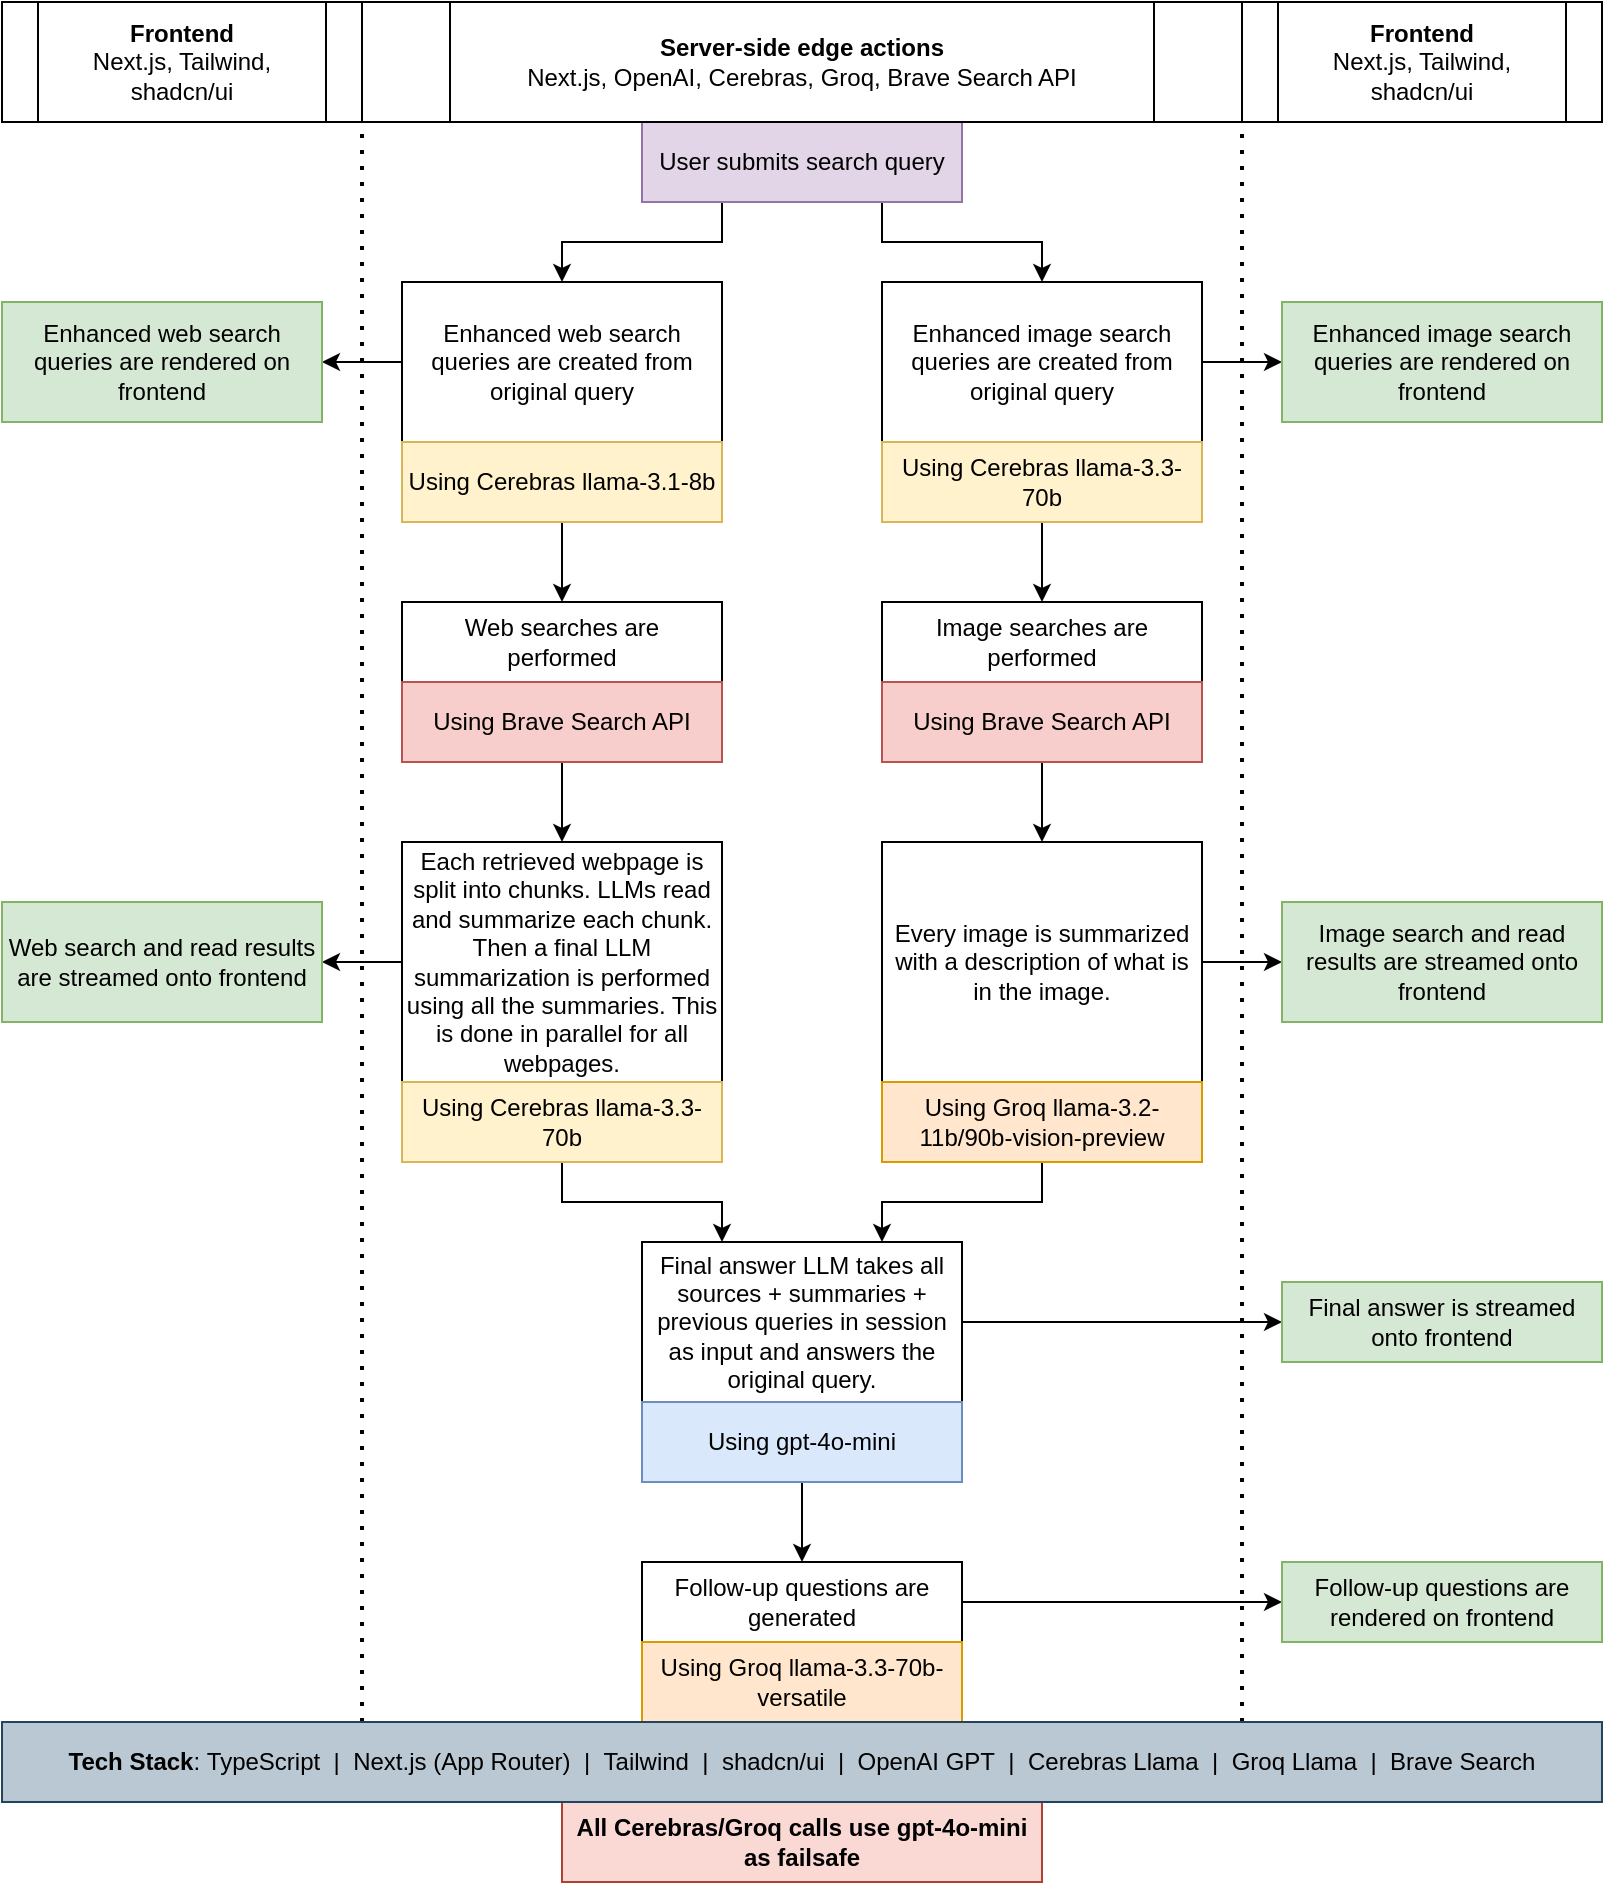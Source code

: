 <mxfile version="25.0.3">
  <diagram name="Page-1" id="LQerbf2AkNzPaHdYyRd_">
    <mxGraphModel dx="1090" dy="1036" grid="1" gridSize="10" guides="1" tooltips="1" connect="1" arrows="1" fold="1" page="1" pageScale="1" pageWidth="1200" pageHeight="1600" math="0" shadow="0">
      <root>
        <mxCell id="0" />
        <mxCell id="1" parent="0" />
        <mxCell id="nGKovSSMsudREK6v7h-v-15" style="edgeStyle=orthogonalEdgeStyle;rounded=0;orthogonalLoop=1;jettySize=auto;html=1;exitX=0.25;exitY=1;exitDx=0;exitDy=0;entryX=0.5;entryY=0;entryDx=0;entryDy=0;" edge="1" parent="1" source="nGKovSSMsudREK6v7h-v-7" target="nGKovSSMsudREK6v7h-v-8">
          <mxGeometry relative="1" as="geometry" />
        </mxCell>
        <mxCell id="nGKovSSMsudREK6v7h-v-16" style="edgeStyle=orthogonalEdgeStyle;rounded=0;orthogonalLoop=1;jettySize=auto;html=1;exitX=0.75;exitY=1;exitDx=0;exitDy=0;entryX=0.5;entryY=0;entryDx=0;entryDy=0;" edge="1" parent="1" source="nGKovSSMsudREK6v7h-v-7" target="nGKovSSMsudREK6v7h-v-10">
          <mxGeometry relative="1" as="geometry" />
        </mxCell>
        <mxCell id="nGKovSSMsudREK6v7h-v-7" value="User submits search query" style="rounded=0;whiteSpace=wrap;html=1;fillColor=#e1d5e7;strokeColor=#9673a6;" vertex="1" parent="1">
          <mxGeometry x="400" y="120" width="160" height="40" as="geometry" />
        </mxCell>
        <mxCell id="nGKovSSMsudREK6v7h-v-46" value="" style="edgeStyle=orthogonalEdgeStyle;rounded=0;orthogonalLoop=1;jettySize=auto;html=1;" edge="1" parent="1" source="nGKovSSMsudREK6v7h-v-8" target="nGKovSSMsudREK6v7h-v-45">
          <mxGeometry relative="1" as="geometry" />
        </mxCell>
        <mxCell id="nGKovSSMsudREK6v7h-v-8" value="Enhanced web search queries are created from original query" style="rounded=0;whiteSpace=wrap;html=1;glass=0;" vertex="1" parent="1">
          <mxGeometry x="280" y="200" width="160" height="80" as="geometry" />
        </mxCell>
        <mxCell id="nGKovSSMsudREK6v7h-v-48" value="" style="edgeStyle=orthogonalEdgeStyle;rounded=0;orthogonalLoop=1;jettySize=auto;html=1;" edge="1" parent="1" source="nGKovSSMsudREK6v7h-v-10" target="nGKovSSMsudREK6v7h-v-47">
          <mxGeometry relative="1" as="geometry" />
        </mxCell>
        <mxCell id="nGKovSSMsudREK6v7h-v-10" value="Enhanced image search queries are created from original query" style="rounded=0;whiteSpace=wrap;html=1;" vertex="1" parent="1">
          <mxGeometry x="520" y="200" width="160" height="80" as="geometry" />
        </mxCell>
        <mxCell id="nGKovSSMsudREK6v7h-v-18" value="" style="edgeStyle=orthogonalEdgeStyle;rounded=0;orthogonalLoop=1;jettySize=auto;html=1;" edge="1" parent="1" source="nGKovSSMsudREK6v7h-v-12" target="nGKovSSMsudREK6v7h-v-17">
          <mxGeometry relative="1" as="geometry" />
        </mxCell>
        <mxCell id="nGKovSSMsudREK6v7h-v-12" value="Using Cerebras llama-3.1-8b" style="rounded=0;whiteSpace=wrap;html=1;glass=0;fillColor=#fff2cc;strokeColor=#d6b656;" vertex="1" parent="1">
          <mxGeometry x="280" y="280" width="160" height="40" as="geometry" />
        </mxCell>
        <mxCell id="nGKovSSMsudREK6v7h-v-21" value="" style="edgeStyle=orthogonalEdgeStyle;rounded=0;orthogonalLoop=1;jettySize=auto;html=1;" edge="1" parent="1" source="nGKovSSMsudREK6v7h-v-13" target="nGKovSSMsudREK6v7h-v-20">
          <mxGeometry relative="1" as="geometry" />
        </mxCell>
        <mxCell id="nGKovSSMsudREK6v7h-v-13" value="Using Cerebras llama-3.3-70b" style="rounded=0;whiteSpace=wrap;html=1;glass=0;fillColor=#fff2cc;strokeColor=#d6b656;" vertex="1" parent="1">
          <mxGeometry x="520" y="280" width="160" height="40" as="geometry" />
        </mxCell>
        <mxCell id="nGKovSSMsudREK6v7h-v-17" value="Web searches are&lt;div&gt;performed&lt;/div&gt;" style="rounded=0;whiteSpace=wrap;html=1;glass=0;" vertex="1" parent="1">
          <mxGeometry x="280" y="360" width="160" height="40" as="geometry" />
        </mxCell>
        <mxCell id="nGKovSSMsudREK6v7h-v-25" value="" style="edgeStyle=orthogonalEdgeStyle;rounded=0;orthogonalLoop=1;jettySize=auto;html=1;" edge="1" parent="1" source="nGKovSSMsudREK6v7h-v-19" target="nGKovSSMsudREK6v7h-v-24">
          <mxGeometry relative="1" as="geometry" />
        </mxCell>
        <mxCell id="nGKovSSMsudREK6v7h-v-19" value="Using Brave Search API" style="rounded=0;whiteSpace=wrap;html=1;glass=0;fillColor=#f8cecc;strokeColor=#b85450;" vertex="1" parent="1">
          <mxGeometry x="280" y="400" width="160" height="40" as="geometry" />
        </mxCell>
        <mxCell id="nGKovSSMsudREK6v7h-v-20" value="Image searches are&lt;div&gt;performed&lt;/div&gt;" style="rounded=0;whiteSpace=wrap;html=1;glass=0;" vertex="1" parent="1">
          <mxGeometry x="520" y="360" width="160" height="40" as="geometry" />
        </mxCell>
        <mxCell id="nGKovSSMsudREK6v7h-v-28" value="" style="edgeStyle=orthogonalEdgeStyle;rounded=0;orthogonalLoop=1;jettySize=auto;html=1;" edge="1" parent="1" source="nGKovSSMsudREK6v7h-v-23" target="nGKovSSMsudREK6v7h-v-27">
          <mxGeometry relative="1" as="geometry" />
        </mxCell>
        <mxCell id="nGKovSSMsudREK6v7h-v-23" value="Using Brave Search API" style="rounded=0;whiteSpace=wrap;html=1;glass=0;fillColor=#f8cecc;strokeColor=#b85450;" vertex="1" parent="1">
          <mxGeometry x="520" y="400" width="160" height="40" as="geometry" />
        </mxCell>
        <mxCell id="nGKovSSMsudREK6v7h-v-44" value="" style="edgeStyle=orthogonalEdgeStyle;rounded=0;orthogonalLoop=1;jettySize=auto;html=1;" edge="1" parent="1" source="nGKovSSMsudREK6v7h-v-24" target="nGKovSSMsudREK6v7h-v-43">
          <mxGeometry relative="1" as="geometry" />
        </mxCell>
        <mxCell id="nGKovSSMsudREK6v7h-v-24" value="Each retrieved webpage is split into chunks. LLMs read and summarize each chunk. Then a final LLM summarization is performed using all the summaries. This is done in parallel for all webpages." style="rounded=0;whiteSpace=wrap;html=1;glass=0;" vertex="1" parent="1">
          <mxGeometry x="280" y="480" width="160" height="120" as="geometry" />
        </mxCell>
        <mxCell id="nGKovSSMsudREK6v7h-v-32" style="edgeStyle=orthogonalEdgeStyle;rounded=0;orthogonalLoop=1;jettySize=auto;html=1;exitX=0.5;exitY=1;exitDx=0;exitDy=0;entryX=0.25;entryY=0;entryDx=0;entryDy=0;" edge="1" parent="1" source="nGKovSSMsudREK6v7h-v-26" target="nGKovSSMsudREK6v7h-v-30">
          <mxGeometry relative="1" as="geometry" />
        </mxCell>
        <mxCell id="nGKovSSMsudREK6v7h-v-26" value="Using Cerebras llama-3.3-70b" style="rounded=0;whiteSpace=wrap;html=1;glass=0;fillColor=#fff2cc;strokeColor=#d6b656;" vertex="1" parent="1">
          <mxGeometry x="280" y="600" width="160" height="40" as="geometry" />
        </mxCell>
        <mxCell id="nGKovSSMsudREK6v7h-v-39" value="" style="edgeStyle=orthogonalEdgeStyle;rounded=0;orthogonalLoop=1;jettySize=auto;html=1;" edge="1" parent="1" source="nGKovSSMsudREK6v7h-v-27" target="nGKovSSMsudREK6v7h-v-38">
          <mxGeometry relative="1" as="geometry" />
        </mxCell>
        <mxCell id="nGKovSSMsudREK6v7h-v-27" value="Every image is summarized with a description of what is in the image." style="rounded=0;whiteSpace=wrap;html=1;glass=0;" vertex="1" parent="1">
          <mxGeometry x="520" y="480" width="160" height="120" as="geometry" />
        </mxCell>
        <mxCell id="nGKovSSMsudREK6v7h-v-33" style="edgeStyle=orthogonalEdgeStyle;rounded=0;orthogonalLoop=1;jettySize=auto;html=1;exitX=0.5;exitY=1;exitDx=0;exitDy=0;entryX=0.75;entryY=0;entryDx=0;entryDy=0;" edge="1" parent="1" source="nGKovSSMsudREK6v7h-v-29" target="nGKovSSMsudREK6v7h-v-30">
          <mxGeometry relative="1" as="geometry" />
        </mxCell>
        <mxCell id="nGKovSSMsudREK6v7h-v-29" value="Using Groq&amp;nbsp;llama-3.2-11b/90b-vision-preview" style="rounded=0;whiteSpace=wrap;html=1;glass=0;fillColor=#ffe6cc;strokeColor=#d79b00;" vertex="1" parent="1">
          <mxGeometry x="520" y="600" width="160" height="40" as="geometry" />
        </mxCell>
        <mxCell id="nGKovSSMsudREK6v7h-v-42" value="" style="edgeStyle=orthogonalEdgeStyle;rounded=0;orthogonalLoop=1;jettySize=auto;html=1;" edge="1" parent="1" source="nGKovSSMsudREK6v7h-v-30" target="nGKovSSMsudREK6v7h-v-41">
          <mxGeometry relative="1" as="geometry" />
        </mxCell>
        <mxCell id="nGKovSSMsudREK6v7h-v-30" value="Final answer LLM takes all sources + summaries + previous queries in session as input and answers the original query." style="rounded=0;whiteSpace=wrap;html=1;glass=0;" vertex="1" parent="1">
          <mxGeometry x="400" y="680" width="160" height="80" as="geometry" />
        </mxCell>
        <mxCell id="nGKovSSMsudREK6v7h-v-49" value="" style="edgeStyle=orthogonalEdgeStyle;rounded=0;orthogonalLoop=1;jettySize=auto;html=1;" edge="1" parent="1" source="nGKovSSMsudREK6v7h-v-34" target="nGKovSSMsudREK6v7h-v-36">
          <mxGeometry relative="1" as="geometry" />
        </mxCell>
        <mxCell id="nGKovSSMsudREK6v7h-v-34" value="Using gpt-4o-mini" style="rounded=0;whiteSpace=wrap;html=1;glass=0;fillColor=#dae8fc;strokeColor=#6c8ebf;" vertex="1" parent="1">
          <mxGeometry x="400" y="760" width="160" height="40" as="geometry" />
        </mxCell>
        <mxCell id="nGKovSSMsudREK6v7h-v-35" value="&lt;b&gt;All Cerebras/Groq calls use gpt-4o-mini as failsafe&lt;/b&gt;" style="rounded=0;whiteSpace=wrap;html=1;glass=0;fillColor=#fad9d5;strokeColor=#ae4132;" vertex="1" parent="1">
          <mxGeometry x="360" y="960" width="240" height="40" as="geometry" />
        </mxCell>
        <mxCell id="nGKovSSMsudREK6v7h-v-58" style="edgeStyle=orthogonalEdgeStyle;rounded=0;orthogonalLoop=1;jettySize=auto;html=1;entryX=0;entryY=0.5;entryDx=0;entryDy=0;" edge="1" parent="1" source="nGKovSSMsudREK6v7h-v-36" target="nGKovSSMsudREK6v7h-v-57">
          <mxGeometry relative="1" as="geometry" />
        </mxCell>
        <mxCell id="nGKovSSMsudREK6v7h-v-36" value="Follow-up questions are generated" style="rounded=0;whiteSpace=wrap;html=1;glass=0;" vertex="1" parent="1">
          <mxGeometry x="400" y="840" width="160" height="40" as="geometry" />
        </mxCell>
        <mxCell id="nGKovSSMsudREK6v7h-v-38" value="Image search and read results are streamed onto frontend" style="rounded=0;whiteSpace=wrap;html=1;glass=0;fillColor=#d5e8d4;strokeColor=#82b366;" vertex="1" parent="1">
          <mxGeometry x="720" y="510" width="160" height="60" as="geometry" />
        </mxCell>
        <mxCell id="nGKovSSMsudREK6v7h-v-41" value="Final answer is streamed onto frontend" style="rounded=0;whiteSpace=wrap;html=1;glass=0;fillColor=#d5e8d4;strokeColor=#82b366;" vertex="1" parent="1">
          <mxGeometry x="720" y="700" width="160" height="40" as="geometry" />
        </mxCell>
        <mxCell id="nGKovSSMsudREK6v7h-v-43" value="Web search and read results are streamed onto frontend" style="rounded=0;whiteSpace=wrap;html=1;glass=0;fillColor=#d5e8d4;strokeColor=#82b366;" vertex="1" parent="1">
          <mxGeometry x="80" y="510" width="160" height="60" as="geometry" />
        </mxCell>
        <mxCell id="nGKovSSMsudREK6v7h-v-45" value="Enhanced web search queries are rendered on frontend" style="rounded=0;whiteSpace=wrap;html=1;glass=0;fillColor=#d5e8d4;strokeColor=#82b366;" vertex="1" parent="1">
          <mxGeometry x="80" y="210" width="160" height="60" as="geometry" />
        </mxCell>
        <mxCell id="nGKovSSMsudREK6v7h-v-47" value="Enhanced image search queries are rendered on frontend" style="rounded=0;whiteSpace=wrap;html=1;glass=0;fillColor=#d5e8d4;strokeColor=#82b366;" vertex="1" parent="1">
          <mxGeometry x="720" y="210" width="160" height="60" as="geometry" />
        </mxCell>
        <mxCell id="nGKovSSMsudREK6v7h-v-50" value="Using Groq llama-3.3-70b-versatile" style="rounded=0;whiteSpace=wrap;html=1;glass=0;fillColor=#ffe6cc;strokeColor=#d79b00;" vertex="1" parent="1">
          <mxGeometry x="400" y="880" width="160" height="40" as="geometry" />
        </mxCell>
        <mxCell id="nGKovSSMsudREK6v7h-v-51" value="" style="endArrow=none;dashed=1;html=1;dashPattern=1 3;strokeWidth=2;rounded=0;" edge="1" parent="1">
          <mxGeometry width="50" height="50" relative="1" as="geometry">
            <mxPoint x="260" y="920" as="sourcePoint" />
            <mxPoint x="260" y="120" as="targetPoint" />
          </mxGeometry>
        </mxCell>
        <mxCell id="nGKovSSMsudREK6v7h-v-52" value="" style="endArrow=none;dashed=1;html=1;dashPattern=1 3;strokeWidth=2;rounded=0;" edge="1" parent="1">
          <mxGeometry width="50" height="50" relative="1" as="geometry">
            <mxPoint x="700" y="920" as="sourcePoint" />
            <mxPoint x="700" y="120" as="targetPoint" />
          </mxGeometry>
        </mxCell>
        <mxCell id="nGKovSSMsudREK6v7h-v-53" value="&lt;b&gt;Frontend&lt;/b&gt;&lt;div&gt;Next.js, Tailwind, shadcn/ui&lt;/div&gt;" style="shape=process;whiteSpace=wrap;html=1;backgroundOutline=1;" vertex="1" parent="1">
          <mxGeometry x="80" y="60" width="180" height="60" as="geometry" />
        </mxCell>
        <mxCell id="nGKovSSMsudREK6v7h-v-54" value="&lt;b&gt;Server-side edge actions&lt;/b&gt;&lt;div&gt;Next.js, OpenAI, Cerebras, Groq, Brave Search API&lt;b&gt;&lt;/b&gt;&lt;/div&gt;" style="shape=process;whiteSpace=wrap;html=1;backgroundOutline=1;" vertex="1" parent="1">
          <mxGeometry x="260" y="60" width="440" height="60" as="geometry" />
        </mxCell>
        <mxCell id="nGKovSSMsudREK6v7h-v-55" value="&lt;b&gt;Frontend&lt;/b&gt;&lt;div&gt;Next.js, Tailwind, shadcn/ui&lt;b&gt;&lt;/b&gt;&lt;/div&gt;" style="shape=process;whiteSpace=wrap;html=1;backgroundOutline=1;" vertex="1" parent="1">
          <mxGeometry x="700" y="60" width="180" height="60" as="geometry" />
        </mxCell>
        <mxCell id="nGKovSSMsudREK6v7h-v-56" value="&lt;div style=&quot;&quot;&gt;&lt;b style=&quot;background-color: initial;&quot;&gt;Tech Stack&lt;/b&gt;&lt;span style=&quot;background-color: initial;&quot;&gt;:&amp;nbsp;&lt;/span&gt;&lt;span style=&quot;background-color: initial;&quot;&gt;TypeScript&amp;nbsp; |&lt;/span&gt;&lt;span style=&quot;background-color: initial;&quot;&gt;&amp;nbsp;&lt;/span&gt;&lt;span style=&quot;background-color: initial;&quot;&gt;&amp;nbsp;&lt;/span&gt;&lt;span style=&quot;background-color: initial;&quot;&gt;Next.js (App Router)&lt;/span&gt;&lt;span style=&quot;background-color: initial;&quot;&gt;&amp;nbsp;&lt;/span&gt;&lt;span style=&quot;background-color: initial;&quot;&gt;&amp;nbsp;|&lt;/span&gt;&lt;span style=&quot;background-color: initial;&quot;&gt;&amp;nbsp;&lt;/span&gt;&lt;span style=&quot;background-color: initial;&quot;&gt;&amp;nbsp;&lt;/span&gt;&lt;span style=&quot;background-color: initial;&quot;&gt;Tailwind&lt;/span&gt;&lt;span style=&quot;background-color: initial;&quot;&gt;&amp;nbsp;&lt;/span&gt;&lt;span style=&quot;background-color: initial;&quot;&gt;&amp;nbsp;|&lt;/span&gt;&lt;span style=&quot;background-color: initial;&quot;&gt;&amp;nbsp;&lt;/span&gt;&lt;span style=&quot;background-color: initial;&quot;&gt;&amp;nbsp;&lt;/span&gt;&lt;span style=&quot;background-color: initial;&quot;&gt;shadcn/ui&lt;/span&gt;&lt;span style=&quot;background-color: initial;&quot;&gt;&amp;nbsp;&lt;/span&gt;&lt;span style=&quot;background-color: initial;&quot;&gt;&amp;nbsp;|&lt;/span&gt;&lt;span style=&quot;background-color: initial;&quot;&gt;&amp;nbsp;&lt;/span&gt;&lt;span style=&quot;background-color: initial;&quot;&gt;&amp;nbsp;&lt;/span&gt;&lt;span style=&quot;background-color: initial;&quot;&gt;OpenAI GPT&lt;/span&gt;&lt;span style=&quot;background-color: initial;&quot;&gt;&amp;nbsp;&lt;/span&gt;&lt;span style=&quot;background-color: initial;&quot;&gt;&amp;nbsp;|&lt;/span&gt;&lt;span style=&quot;background-color: initial;&quot;&gt;&amp;nbsp;&lt;/span&gt;&lt;span style=&quot;background-color: initial;&quot;&gt;&amp;nbsp;&lt;/span&gt;&lt;span style=&quot;background-color: initial;&quot;&gt;Cerebras Llama&lt;/span&gt;&lt;span style=&quot;background-color: initial;&quot;&gt;&amp;nbsp;&lt;/span&gt;&lt;span style=&quot;background-color: initial;&quot;&gt;&amp;nbsp;|&lt;/span&gt;&lt;span style=&quot;background-color: initial;&quot;&gt;&amp;nbsp;&lt;/span&gt;&lt;span style=&quot;background-color: initial;&quot;&gt;&amp;nbsp;&lt;/span&gt;&lt;span style=&quot;background-color: initial;&quot;&gt;Groq Llama&lt;/span&gt;&lt;span style=&quot;background-color: initial;&quot;&gt;&amp;nbsp;&lt;/span&gt;&lt;span style=&quot;background-color: initial;&quot;&gt;&amp;nbsp;|&lt;/span&gt;&lt;span style=&quot;background-color: initial;&quot;&gt;&amp;nbsp;&lt;/span&gt;&lt;span style=&quot;background-color: initial;&quot;&gt;&amp;nbsp;&lt;/span&gt;&lt;span style=&quot;background-color: initial;&quot;&gt;Brave Search&lt;/span&gt;&lt;/div&gt;" style="rounded=0;whiteSpace=wrap;html=1;align=center;fillColor=#bac8d3;strokeColor=#23445d;" vertex="1" parent="1">
          <mxGeometry x="80" y="920" width="800" height="40" as="geometry" />
        </mxCell>
        <mxCell id="nGKovSSMsudREK6v7h-v-57" value="Follow-up questions are rendered on frontend" style="rounded=0;whiteSpace=wrap;html=1;glass=0;fillColor=#d5e8d4;strokeColor=#82b366;" vertex="1" parent="1">
          <mxGeometry x="720" y="840" width="160" height="40" as="geometry" />
        </mxCell>
      </root>
    </mxGraphModel>
  </diagram>
</mxfile>
